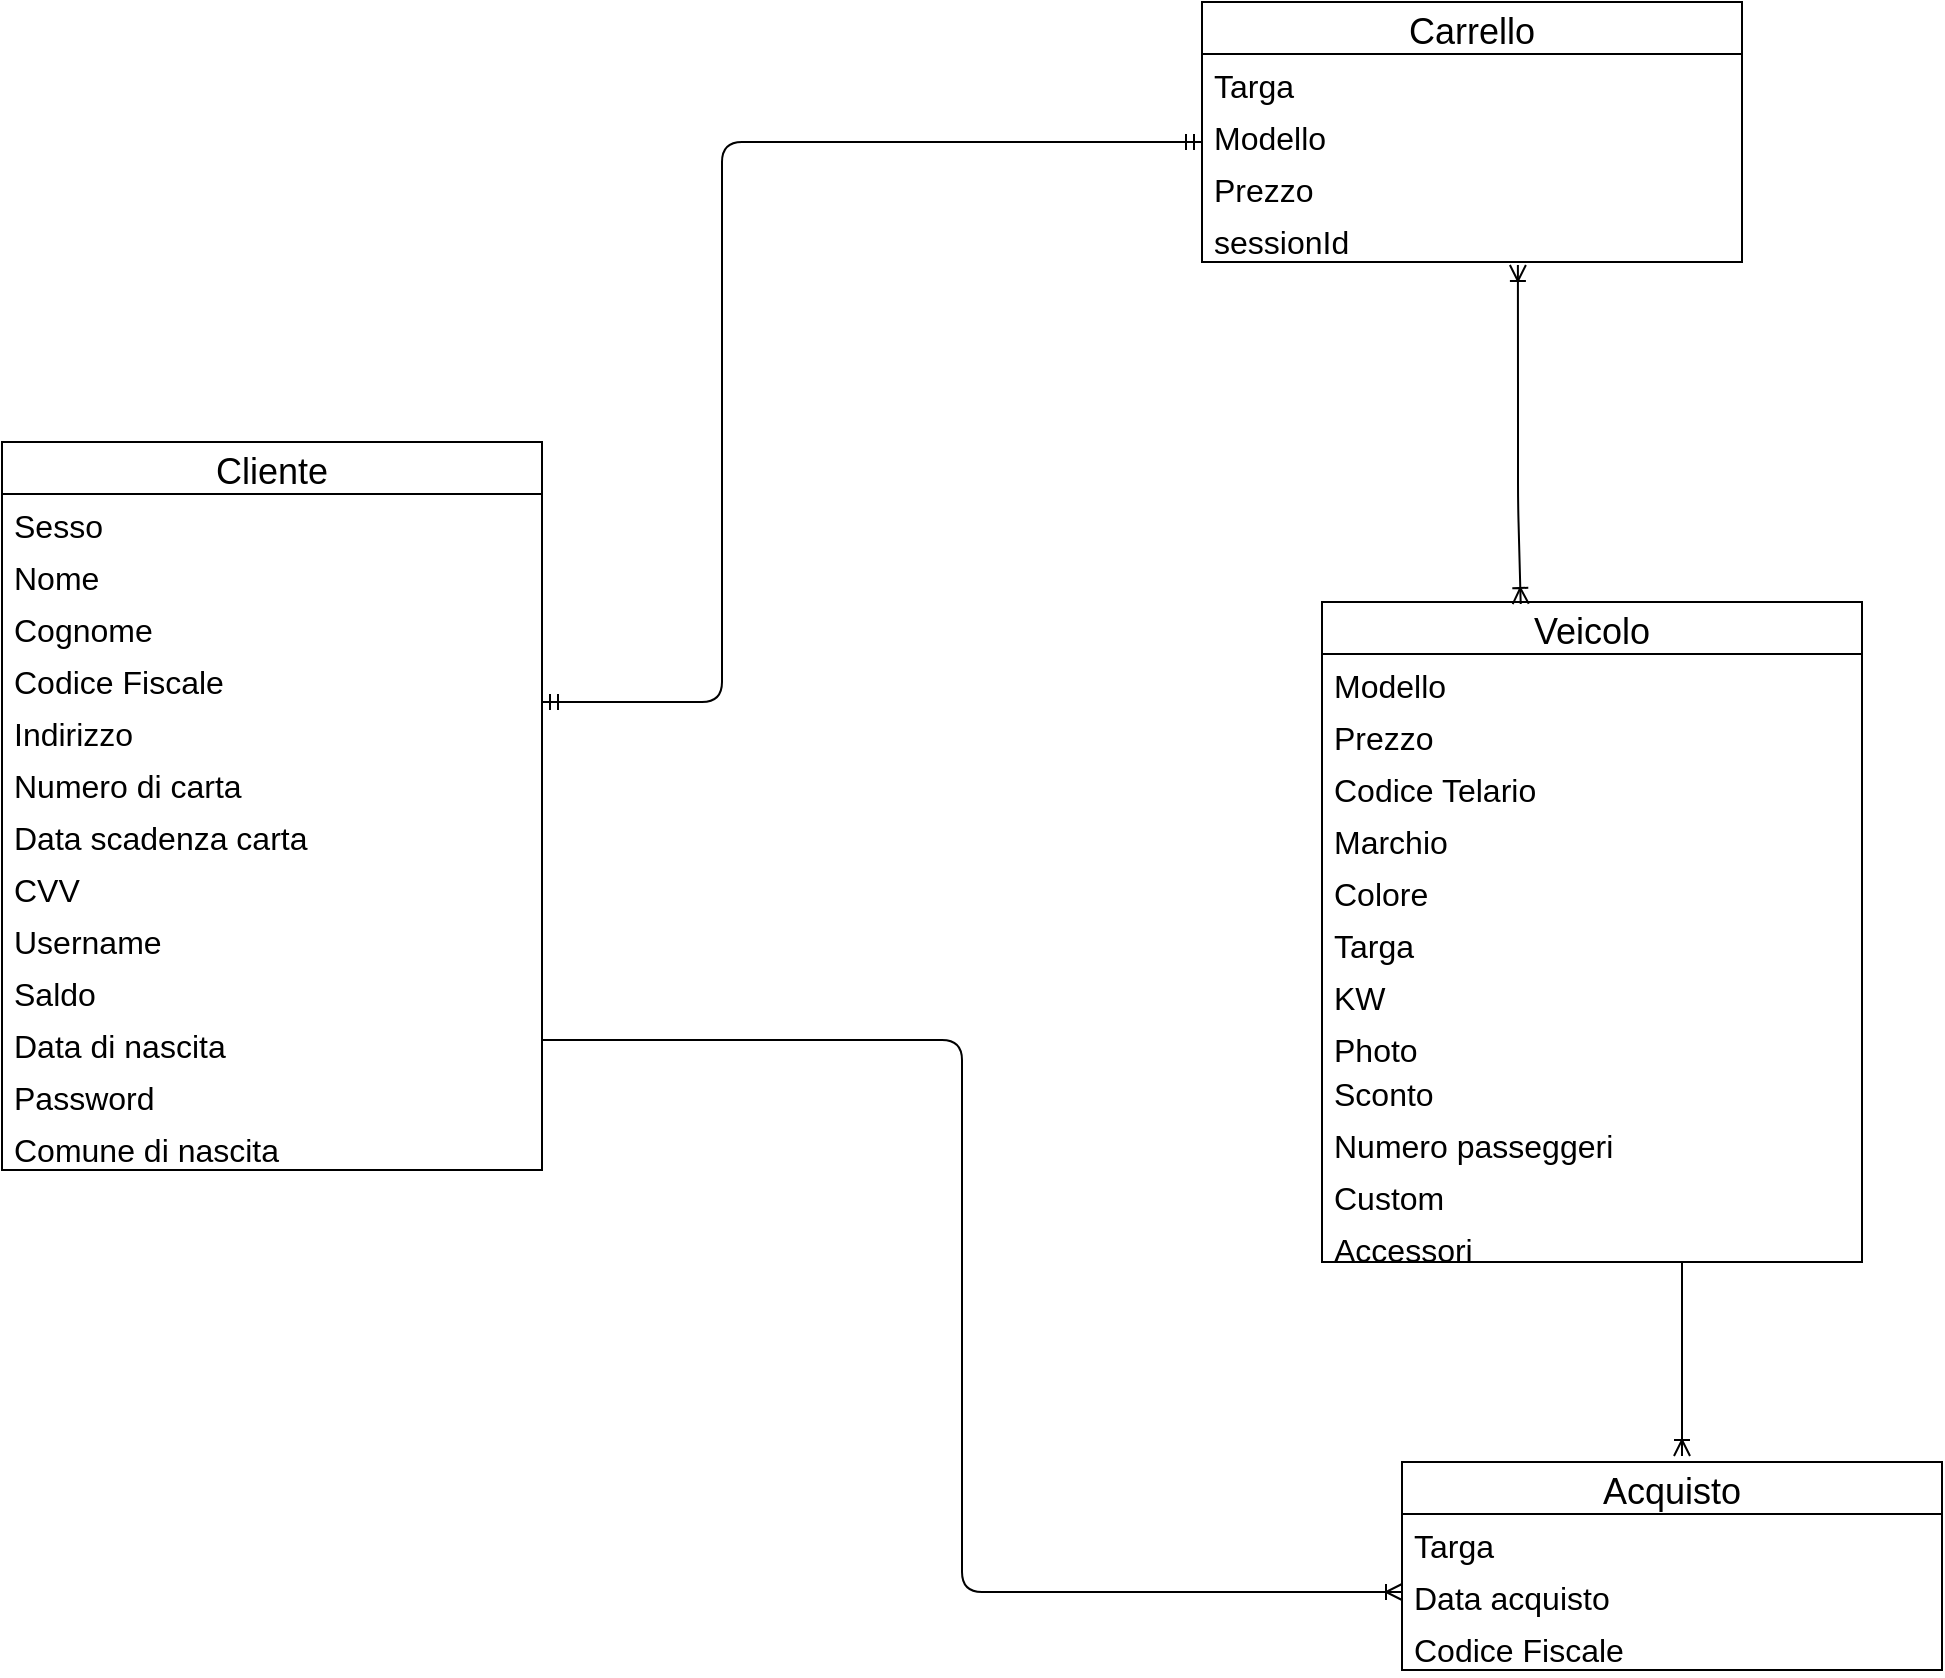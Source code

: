 <mxfile version="13.9.9" type="device"><diagram name="Page-1" id="e7e014a7-5840-1c2e-5031-d8a46d1fe8dd"><mxGraphModel dx="2899" dy="1838" grid="1" gridSize="10" guides="1" tooltips="1" connect="1" arrows="1" fold="1" page="1" pageScale="1" pageWidth="1169" pageHeight="826" background="#ffffff" math="0" shadow="0"><root><mxCell id="0"/><mxCell id="1" parent="0"/><mxCell id="noOuP9p7aNn5p5YlPT-F-65" value="Veicolo" style="swimlane;fontStyle=0;childLayout=stackLayout;horizontal=1;startSize=26;fillColor=none;horizontalStack=0;resizeParent=1;resizeParentMax=0;resizeLast=0;collapsible=1;marginBottom=0;fontSize=18;" parent="1" vertex="1"><mxGeometry x="60" y="-130" width="270" height="330" as="geometry"/></mxCell><mxCell id="noOuP9p7aNn5p5YlPT-F-66" value="Modello" style="text;strokeColor=none;fillColor=none;align=left;verticalAlign=top;spacingLeft=4;spacingRight=4;overflow=hidden;rotatable=0;points=[[0,0.5],[1,0.5]];portConstraint=eastwest;fontSize=16;" parent="noOuP9p7aNn5p5YlPT-F-65" vertex="1"><mxGeometry y="26" width="270" height="26" as="geometry"/></mxCell><mxCell id="noOuP9p7aNn5p5YlPT-F-67" value="Prezzo" style="text;strokeColor=none;fillColor=none;align=left;verticalAlign=top;spacingLeft=4;spacingRight=4;overflow=hidden;rotatable=0;points=[[0,0.5],[1,0.5]];portConstraint=eastwest;fontSize=16;" parent="noOuP9p7aNn5p5YlPT-F-65" vertex="1"><mxGeometry y="52" width="270" height="26" as="geometry"/></mxCell><mxCell id="noOuP9p7aNn5p5YlPT-F-68" value="Codice Telario" style="text;strokeColor=none;fillColor=none;align=left;verticalAlign=top;spacingLeft=4;spacingRight=4;overflow=hidden;rotatable=0;points=[[0,0.5],[1,0.5]];portConstraint=eastwest;fontSize=16;" parent="noOuP9p7aNn5p5YlPT-F-65" vertex="1"><mxGeometry y="78" width="270" height="26" as="geometry"/></mxCell><mxCell id="noOuP9p7aNn5p5YlPT-F-129" value="Marchio" style="text;strokeColor=none;fillColor=none;align=left;verticalAlign=top;spacingLeft=4;spacingRight=4;overflow=hidden;rotatable=0;points=[[0,0.5],[1,0.5]];portConstraint=eastwest;fontSize=16;" parent="noOuP9p7aNn5p5YlPT-F-65" vertex="1"><mxGeometry y="104" width="270" height="26" as="geometry"/></mxCell><mxCell id="noOuP9p7aNn5p5YlPT-F-130" value="Colore" style="text;strokeColor=none;fillColor=none;align=left;verticalAlign=top;spacingLeft=4;spacingRight=4;overflow=hidden;rotatable=0;points=[[0,0.5],[1,0.5]];portConstraint=eastwest;fontSize=16;" parent="noOuP9p7aNn5p5YlPT-F-65" vertex="1"><mxGeometry y="130" width="270" height="26" as="geometry"/></mxCell><mxCell id="noOuP9p7aNn5p5YlPT-F-131" value="Targa" style="text;strokeColor=none;fillColor=none;align=left;verticalAlign=top;spacingLeft=4;spacingRight=4;overflow=hidden;rotatable=0;points=[[0,0.5],[1,0.5]];portConstraint=eastwest;fontSize=16;" parent="noOuP9p7aNn5p5YlPT-F-65" vertex="1"><mxGeometry y="156" width="270" height="26" as="geometry"/></mxCell><mxCell id="noOuP9p7aNn5p5YlPT-F-132" value="KW" style="text;strokeColor=none;fillColor=none;align=left;verticalAlign=top;spacingLeft=4;spacingRight=4;overflow=hidden;rotatable=0;points=[[0,0.5],[1,0.5]];portConstraint=eastwest;fontSize=16;" parent="noOuP9p7aNn5p5YlPT-F-65" vertex="1"><mxGeometry y="182" width="270" height="26" as="geometry"/></mxCell><mxCell id="HNocqZF3YBXgSdlU14VS-5" value="Photo" style="text;strokeColor=none;fillColor=none;align=left;verticalAlign=top;spacingLeft=4;spacingRight=4;overflow=hidden;rotatable=0;points=[[0,0.5],[1,0.5]];portConstraint=eastwest;fontSize=16;" parent="noOuP9p7aNn5p5YlPT-F-65" vertex="1"><mxGeometry y="208" width="270" height="22" as="geometry"/></mxCell><mxCell id="noOuP9p7aNn5p5YlPT-F-75" value="Sconto" style="text;strokeColor=none;fillColor=none;align=left;verticalAlign=top;spacingLeft=4;spacingRight=4;overflow=hidden;rotatable=0;points=[[0,0.5],[1,0.5]];portConstraint=eastwest;fontSize=16;" parent="noOuP9p7aNn5p5YlPT-F-65" vertex="1"><mxGeometry y="230" width="270" height="26" as="geometry"/></mxCell><mxCell id="noOuP9p7aNn5p5YlPT-F-74" value="Numero passeggeri" style="text;strokeColor=none;fillColor=none;align=left;verticalAlign=top;spacingLeft=4;spacingRight=4;overflow=hidden;rotatable=0;points=[[0,0.5],[1,0.5]];portConstraint=eastwest;fontSize=16;" parent="noOuP9p7aNn5p5YlPT-F-65" vertex="1"><mxGeometry y="256" width="270" height="26" as="geometry"/></mxCell><mxCell id="noOuP9p7aNn5p5YlPT-F-115" value="Custom" style="text;strokeColor=none;fillColor=none;align=left;verticalAlign=top;spacingLeft=4;spacingRight=4;overflow=hidden;rotatable=0;points=[[0,0.5],[1,0.5]];portConstraint=eastwest;fontSize=16;" parent="noOuP9p7aNn5p5YlPT-F-65" vertex="1"><mxGeometry y="282" width="270" height="26" as="geometry"/></mxCell><mxCell id="noOuP9p7aNn5p5YlPT-F-114" value="Accessori" style="text;strokeColor=none;fillColor=none;align=left;verticalAlign=top;spacingLeft=4;spacingRight=4;overflow=hidden;rotatable=0;points=[[0,0.5],[1,0.5]];portConstraint=eastwest;fontSize=16;" parent="noOuP9p7aNn5p5YlPT-F-65" vertex="1"><mxGeometry y="308" width="270" height="22" as="geometry"/></mxCell><mxCell id="noOuP9p7aNn5p5YlPT-F-69" value="Acquisto" style="swimlane;fontStyle=0;childLayout=stackLayout;horizontal=1;startSize=26;fillColor=none;horizontalStack=0;resizeParent=1;resizeParentMax=0;resizeLast=0;collapsible=1;marginBottom=0;fontSize=18;" parent="1" vertex="1"><mxGeometry x="100" y="300" width="270" height="104" as="geometry"/></mxCell><mxCell id="noOuP9p7aNn5p5YlPT-F-71" value="Targa" style="text;strokeColor=none;fillColor=none;align=left;verticalAlign=top;spacingLeft=4;spacingRight=4;overflow=hidden;rotatable=0;points=[[0,0.5],[1,0.5]];portConstraint=eastwest;fontSize=16;" parent="noOuP9p7aNn5p5YlPT-F-69" vertex="1"><mxGeometry y="26" width="270" height="26" as="geometry"/></mxCell><mxCell id="noOuP9p7aNn5p5YlPT-F-145" value="Data acquisto" style="text;strokeColor=none;fillColor=none;align=left;verticalAlign=top;spacingLeft=4;spacingRight=4;overflow=hidden;rotatable=0;points=[[0,0.5],[1,0.5]];portConstraint=eastwest;fontSize=16;" parent="noOuP9p7aNn5p5YlPT-F-69" vertex="1"><mxGeometry y="52" width="270" height="26" as="geometry"/></mxCell><mxCell id="noOuP9p7aNn5p5YlPT-F-146" value="Codice Fiscale" style="text;strokeColor=none;fillColor=none;align=left;verticalAlign=top;spacingLeft=4;spacingRight=4;overflow=hidden;rotatable=0;points=[[0,0.5],[1,0.5]];portConstraint=eastwest;fontSize=16;" parent="noOuP9p7aNn5p5YlPT-F-69" vertex="1"><mxGeometry y="78" width="270" height="26" as="geometry"/></mxCell><mxCell id="noOuP9p7aNn5p5YlPT-F-109" value="Cliente" style="swimlane;fontStyle=0;childLayout=stackLayout;horizontal=1;startSize=26;fillColor=none;horizontalStack=0;resizeParent=1;resizeParentMax=0;resizeLast=0;collapsible=1;marginBottom=0;fontSize=18;" parent="1" vertex="1"><mxGeometry x="-600" y="-210" width="270" height="364" as="geometry"/></mxCell><mxCell id="noOuP9p7aNn5p5YlPT-F-110" value="Sesso" style="text;strokeColor=none;fillColor=none;align=left;verticalAlign=top;spacingLeft=4;spacingRight=4;overflow=hidden;rotatable=0;points=[[0,0.5],[1,0.5]];portConstraint=eastwest;fontSize=16;" parent="noOuP9p7aNn5p5YlPT-F-109" vertex="1"><mxGeometry y="26" width="270" height="26" as="geometry"/></mxCell><mxCell id="noOuP9p7aNn5p5YlPT-F-111" value="Nome" style="text;strokeColor=none;fillColor=none;align=left;verticalAlign=top;spacingLeft=4;spacingRight=4;overflow=hidden;rotatable=0;points=[[0,0.5],[1,0.5]];portConstraint=eastwest;fontSize=16;" parent="noOuP9p7aNn5p5YlPT-F-109" vertex="1"><mxGeometry y="52" width="270" height="26" as="geometry"/></mxCell><mxCell id="noOuP9p7aNn5p5YlPT-F-112" value="Cognome" style="text;strokeColor=none;fillColor=none;align=left;verticalAlign=top;spacingLeft=4;spacingRight=4;overflow=hidden;rotatable=0;points=[[0,0.5],[1,0.5]];portConstraint=eastwest;fontSize=16;" parent="noOuP9p7aNn5p5YlPT-F-109" vertex="1"><mxGeometry y="78" width="270" height="26" as="geometry"/></mxCell><mxCell id="noOuP9p7aNn5p5YlPT-F-138" value="Codice Fiscale" style="text;strokeColor=none;fillColor=none;align=left;verticalAlign=top;spacingLeft=4;spacingRight=4;overflow=hidden;rotatable=0;points=[[0,0.5],[1,0.5]];portConstraint=eastwest;fontSize=16;" parent="noOuP9p7aNn5p5YlPT-F-109" vertex="1"><mxGeometry y="104" width="270" height="26" as="geometry"/></mxCell><mxCell id="noOuP9p7aNn5p5YlPT-F-142" value="Indirizzo" style="text;strokeColor=none;fillColor=none;align=left;verticalAlign=top;spacingLeft=4;spacingRight=4;overflow=hidden;rotatable=0;points=[[0,0.5],[1,0.5]];portConstraint=eastwest;fontSize=16;" parent="noOuP9p7aNn5p5YlPT-F-109" vertex="1"><mxGeometry y="130" width="270" height="26" as="geometry"/></mxCell><mxCell id="5efTmsjCu6avgyOIDtEF-1" value="Numero di carta" style="text;strokeColor=none;fillColor=none;align=left;verticalAlign=top;spacingLeft=4;spacingRight=4;overflow=hidden;rotatable=0;points=[[0,0.5],[1,0.5]];portConstraint=eastwest;fontSize=16;" parent="noOuP9p7aNn5p5YlPT-F-109" vertex="1"><mxGeometry y="156" width="270" height="26" as="geometry"/></mxCell><mxCell id="5efTmsjCu6avgyOIDtEF-2" value="Data scadenza carta" style="text;strokeColor=none;fillColor=none;align=left;verticalAlign=top;spacingLeft=4;spacingRight=4;overflow=hidden;rotatable=0;points=[[0,0.5],[1,0.5]];portConstraint=eastwest;fontSize=16;" parent="noOuP9p7aNn5p5YlPT-F-109" vertex="1"><mxGeometry y="182" width="270" height="26" as="geometry"/></mxCell><mxCell id="5efTmsjCu6avgyOIDtEF-3" value="CVV" style="text;strokeColor=none;fillColor=none;align=left;verticalAlign=top;spacingLeft=4;spacingRight=4;overflow=hidden;rotatable=0;points=[[0,0.5],[1,0.5]];portConstraint=eastwest;fontSize=16;" parent="noOuP9p7aNn5p5YlPT-F-109" vertex="1"><mxGeometry y="208" width="270" height="26" as="geometry"/></mxCell><mxCell id="HNocqZF3YBXgSdlU14VS-6" value="Username" style="text;strokeColor=none;fillColor=none;align=left;verticalAlign=top;spacingLeft=4;spacingRight=4;overflow=hidden;rotatable=0;points=[[0,0.5],[1,0.5]];portConstraint=eastwest;fontSize=16;" parent="noOuP9p7aNn5p5YlPT-F-109" vertex="1"><mxGeometry y="234" width="270" height="26" as="geometry"/></mxCell><mxCell id="HNocqZF3YBXgSdlU14VS-7" value="Saldo" style="text;strokeColor=none;fillColor=none;align=left;verticalAlign=top;spacingLeft=4;spacingRight=4;overflow=hidden;rotatable=0;points=[[0,0.5],[1,0.5]];portConstraint=eastwest;fontSize=16;" parent="noOuP9p7aNn5p5YlPT-F-109" vertex="1"><mxGeometry y="260" width="270" height="26" as="geometry"/></mxCell><mxCell id="HNocqZF3YBXgSdlU14VS-8" value="Data di nascita" style="text;strokeColor=none;fillColor=none;align=left;verticalAlign=top;spacingLeft=4;spacingRight=4;overflow=hidden;rotatable=0;points=[[0,0.5],[1,0.5]];portConstraint=eastwest;fontSize=16;" parent="noOuP9p7aNn5p5YlPT-F-109" vertex="1"><mxGeometry y="286" width="270" height="26" as="geometry"/></mxCell><mxCell id="HNocqZF3YBXgSdlU14VS-9" value="Password" style="text;strokeColor=none;fillColor=none;align=left;verticalAlign=top;spacingLeft=4;spacingRight=4;overflow=hidden;rotatable=0;points=[[0,0.5],[1,0.5]];portConstraint=eastwest;fontSize=16;" parent="noOuP9p7aNn5p5YlPT-F-109" vertex="1"><mxGeometry y="312" width="270" height="26" as="geometry"/></mxCell><mxCell id="HNocqZF3YBXgSdlU14VS-10" value="Comune di nascita" style="text;strokeColor=none;fillColor=none;align=left;verticalAlign=top;spacingLeft=4;spacingRight=4;overflow=hidden;rotatable=0;points=[[0,0.5],[1,0.5]];portConstraint=eastwest;fontSize=16;" parent="noOuP9p7aNn5p5YlPT-F-109" vertex="1"><mxGeometry y="338" width="270" height="26" as="geometry"/></mxCell><mxCell id="OFOR09_JH9itS1jf2ofm-2" value="Carrello" style="swimlane;fontStyle=0;childLayout=stackLayout;horizontal=1;startSize=26;fillColor=none;horizontalStack=0;resizeParent=1;resizeParentMax=0;resizeLast=0;collapsible=1;marginBottom=0;fontSize=18;" parent="1" vertex="1"><mxGeometry y="-430" width="270" height="130" as="geometry"/></mxCell><mxCell id="OFOR09_JH9itS1jf2ofm-3" value="Targa" style="text;strokeColor=none;fillColor=none;align=left;verticalAlign=top;spacingLeft=4;spacingRight=4;overflow=hidden;rotatable=0;points=[[0,0.5],[1,0.5]];portConstraint=eastwest;fontSize=16;" parent="OFOR09_JH9itS1jf2ofm-2" vertex="1"><mxGeometry y="26" width="270" height="26" as="geometry"/></mxCell><mxCell id="OFOR09_JH9itS1jf2ofm-4" value="Modello" style="text;strokeColor=none;fillColor=none;align=left;verticalAlign=top;spacingLeft=4;spacingRight=4;overflow=hidden;rotatable=0;points=[[0,0.5],[1,0.5]];portConstraint=eastwest;fontSize=16;" parent="OFOR09_JH9itS1jf2ofm-2" vertex="1"><mxGeometry y="52" width="270" height="26" as="geometry"/></mxCell><mxCell id="OFOR09_JH9itS1jf2ofm-5" value="Prezzo" style="text;strokeColor=none;fillColor=none;align=left;verticalAlign=top;spacingLeft=4;spacingRight=4;overflow=hidden;rotatable=0;points=[[0,0.5],[1,0.5]];portConstraint=eastwest;fontSize=16;" parent="OFOR09_JH9itS1jf2ofm-2" vertex="1"><mxGeometry y="78" width="270" height="26" as="geometry"/></mxCell><mxCell id="OFOR09_JH9itS1jf2ofm-6" value="sessionId" style="text;strokeColor=none;fillColor=none;align=left;verticalAlign=top;spacingLeft=4;spacingRight=4;overflow=hidden;rotatable=0;points=[[0,0.5],[1,0.5]];portConstraint=eastwest;fontSize=16;" parent="OFOR09_JH9itS1jf2ofm-2" vertex="1"><mxGeometry y="104" width="270" height="26" as="geometry"/></mxCell><mxCell id="bicntz1nCdbEoHhzVy0g-10" value="" style="endArrow=ERoneToMany;html=1;endFill=0;exitX=1;exitY=0.5;exitDx=0;exitDy=0;entryX=0;entryY=0.5;entryDx=0;entryDy=0;" parent="1" source="HNocqZF3YBXgSdlU14VS-8" target="noOuP9p7aNn5p5YlPT-F-145" edge="1"><mxGeometry width="50" height="50" relative="1" as="geometry"><mxPoint x="-221.09" y="89.996" as="sourcePoint"/><mxPoint x="-60" y="343.5" as="targetPoint"/><Array as="points"><mxPoint x="-120" y="89"/><mxPoint x="-120" y="365"/></Array></mxGeometry></mxCell><mxCell id="bicntz1nCdbEoHhzVy0g-11" value="" style="endArrow=ERoneToMany;html=1;endFill=0;" parent="1" edge="1"><mxGeometry width="50" height="50" relative="1" as="geometry"><mxPoint x="240" y="200" as="sourcePoint"/><mxPoint x="240" y="297" as="targetPoint"/><Array as="points"/></mxGeometry></mxCell><mxCell id="TzquBjclwEDnMkP3_1Wb-3" value="" style="endArrow=ERmandOne;html=1;endFill=0;startArrow=ERmandOne;startFill=0;" edge="1" parent="1"><mxGeometry width="50" height="50" relative="1" as="geometry"><mxPoint x="-330" y="-80" as="sourcePoint"/><mxPoint y="-360" as="targetPoint"/><Array as="points"><mxPoint x="-240" y="-80"/><mxPoint x="-240" y="-360"/><mxPoint x="-50" y="-360"/></Array></mxGeometry></mxCell><mxCell id="TzquBjclwEDnMkP3_1Wb-4" value="" style="endArrow=ERoneToMany;html=1;endFill=0;exitX=0.585;exitY=1.058;exitDx=0;exitDy=0;entryX=0.368;entryY=0.003;entryDx=0;entryDy=0;startArrow=ERoneToMany;startFill=0;exitPerimeter=0;entryPerimeter=0;" edge="1" parent="1" source="OFOR09_JH9itS1jf2ofm-6" target="noOuP9p7aNn5p5YlPT-F-65"><mxGeometry width="50" height="50" relative="1" as="geometry"><mxPoint x="-220" y="-406" as="sourcePoint"/><mxPoint x="210" y="-130" as="targetPoint"/><Array as="points"><mxPoint x="158" y="-230"/><mxPoint x="158" y="-180"/></Array></mxGeometry></mxCell></root></mxGraphModel></diagram></mxfile>